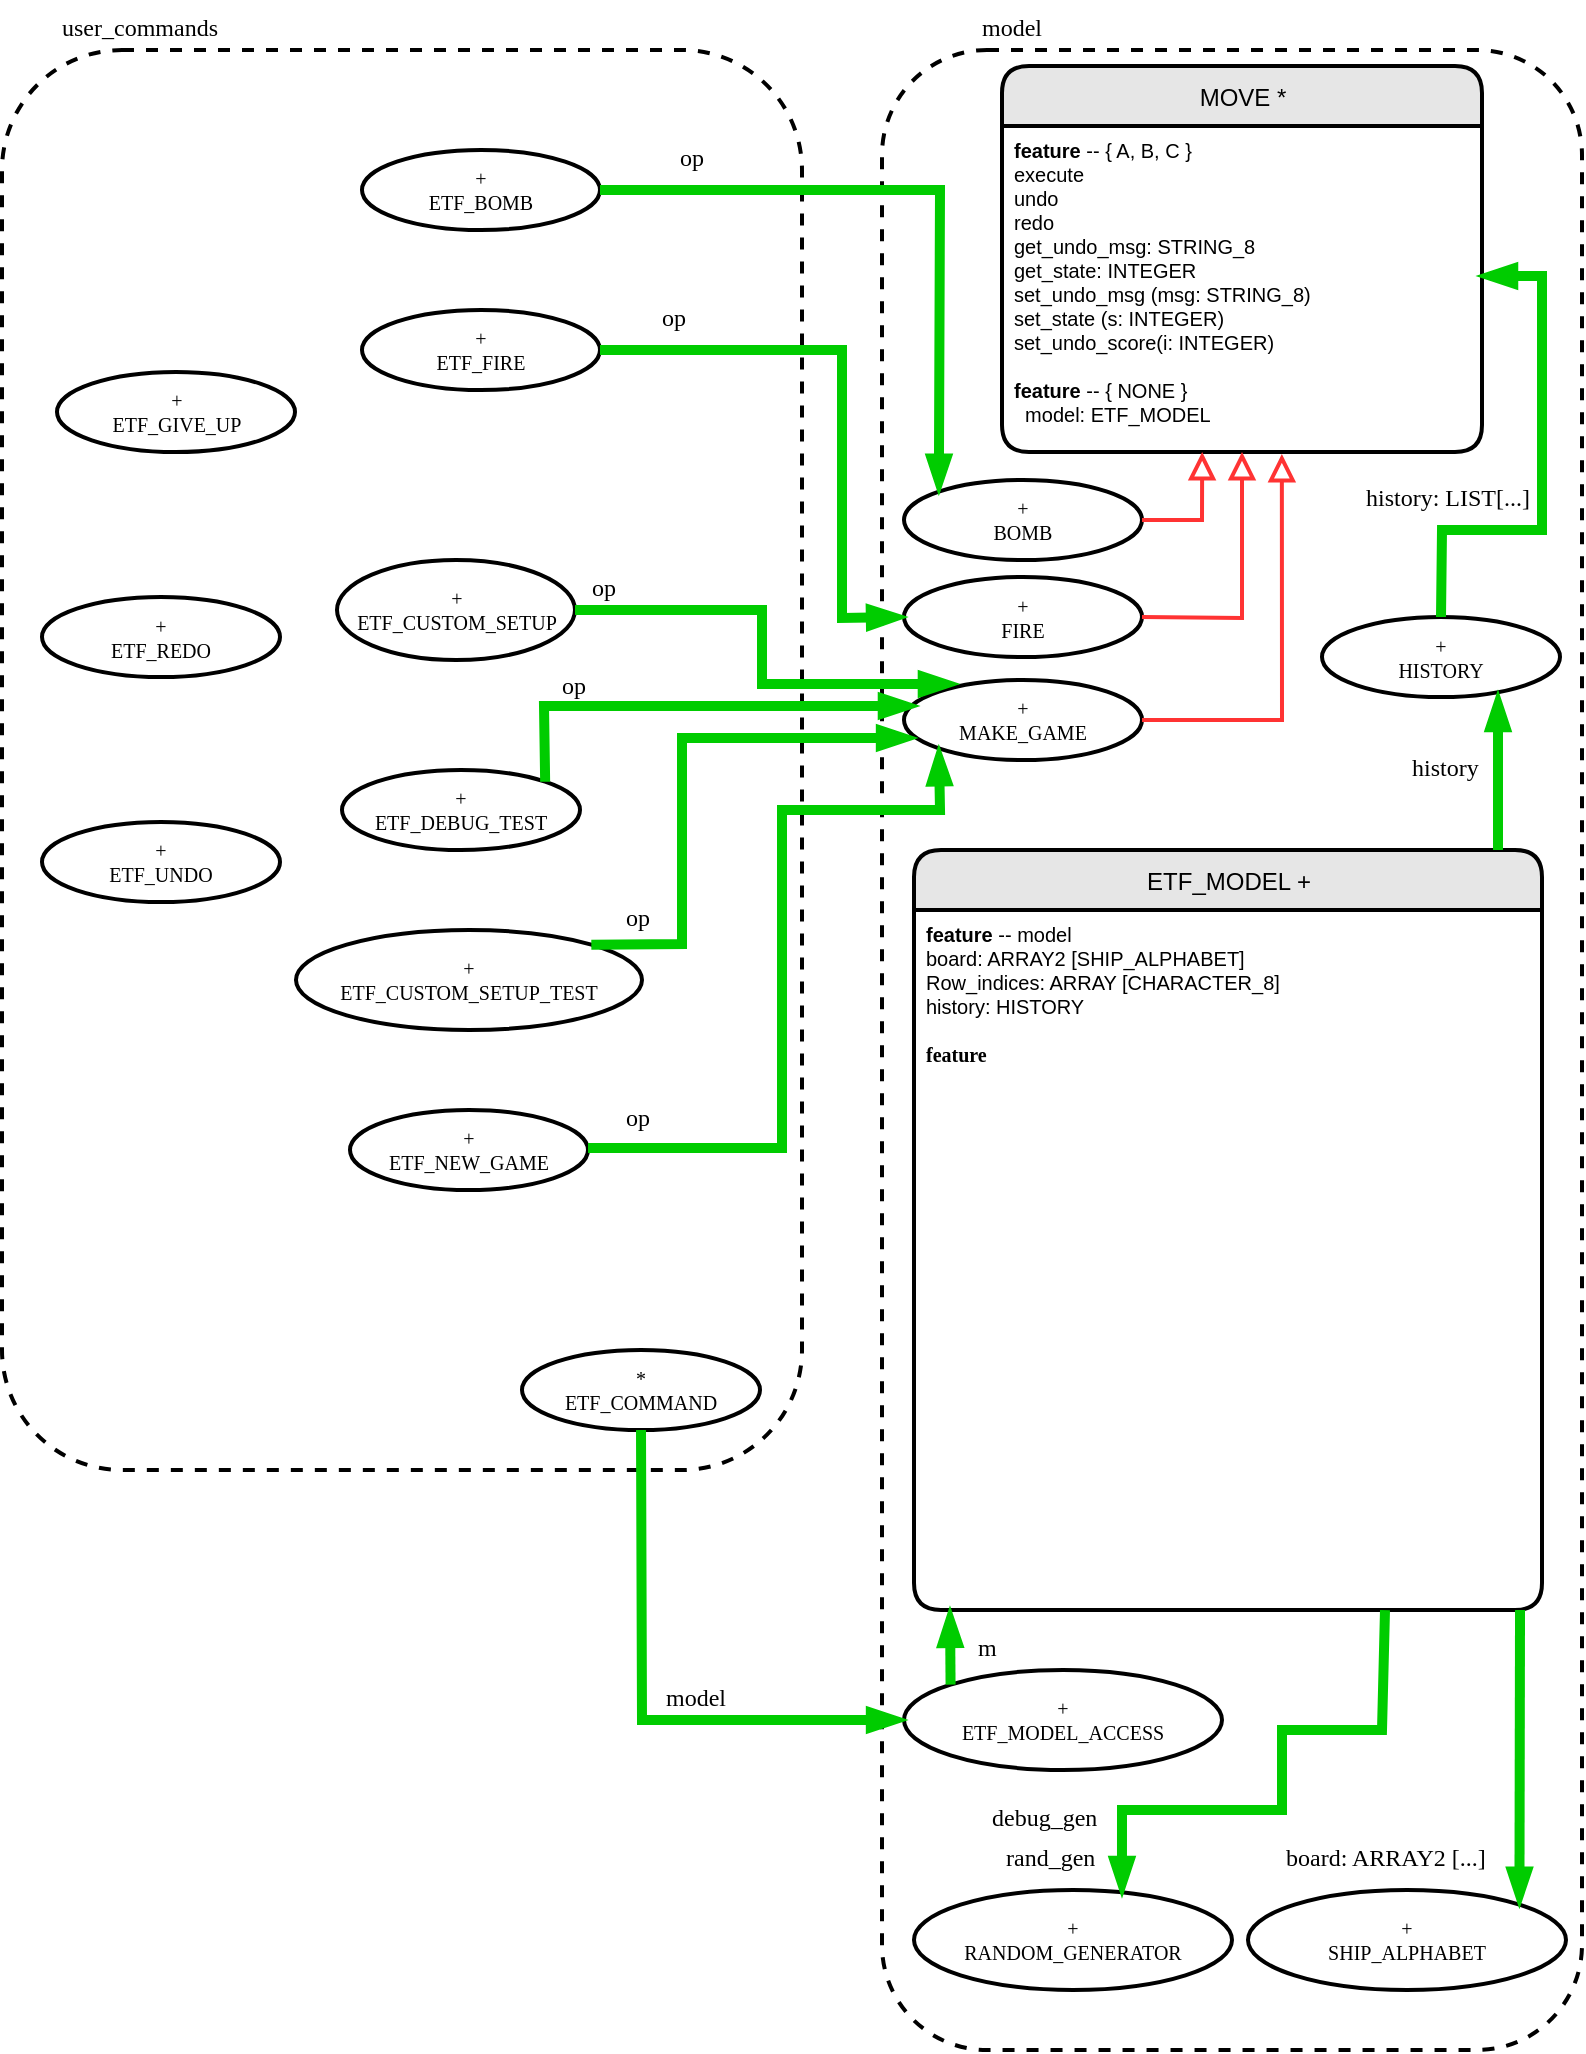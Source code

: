 <mxfile version="10.5.9" type="github"><diagram id="6uXXhefk-yt_2Jc5x2-N" name="Page-1"><mxGraphModel dx="1446" dy="764" grid="1" gridSize="10" guides="1" tooltips="1" connect="1" arrows="1" fold="1" page="1" pageScale="1" pageWidth="850" pageHeight="1100" math="0" shadow="0"><root><mxCell id="0"/><mxCell id="1" parent="0"/><mxCell id="cQ5i5-GwOaXhMSY-9ocU-2" value="" style="rounded=1;whiteSpace=wrap;html=1;fontSize=10;dashed=1;strokeWidth=2;" vertex="1" parent="1"><mxGeometry x="20" y="40" width="400" height="710" as="geometry"/></mxCell><mxCell id="cQ5i5-GwOaXhMSY-9ocU-3" value="&lt;font style=&quot;font-size: 12px&quot;&gt;user_commands&lt;/font&gt;" style="text;html=1;fontSize=10;fontFamily=Verdena;" vertex="1" parent="1"><mxGeometry x="47.667" y="15" width="70" height="25" as="geometry"/></mxCell><mxCell id="cQ5i5-GwOaXhMSY-9ocU-4" value="" style="rounded=1;whiteSpace=wrap;html=1;fontSize=10;dashed=1;strokeWidth=2;" vertex="1" parent="1"><mxGeometry x="460" y="40" width="350" height="1000" as="geometry"/></mxCell><mxCell id="cQ5i5-GwOaXhMSY-9ocU-5" value="&lt;font style=&quot;font-size: 12px&quot;&gt;model&lt;/font&gt;" style="text;html=1;fontSize=10;fontFamily=Verdena;" vertex="1" parent="1"><mxGeometry x="507.667" y="15" width="70" height="25" as="geometry"/></mxCell><mxCell id="cQ5i5-GwOaXhMSY-9ocU-6" value="*&lt;br&gt;ETF_COMMAND&lt;br&gt;" style="ellipse;whiteSpace=wrap;html=1;rounded=1;fontSize=10;fontFamily=Verdena;strokeWidth=2;" vertex="1" parent="1"><mxGeometry x="280" y="690" width="119" height="40" as="geometry"/></mxCell><mxCell id="cQ5i5-GwOaXhMSY-9ocU-7" value="+&lt;br&gt;ETF_BOMB" style="ellipse;whiteSpace=wrap;html=1;rounded=1;fontSize=10;fontFamily=Verdena;strokeWidth=2;" vertex="1" parent="1"><mxGeometry x="200" y="90" width="119" height="40" as="geometry"/></mxCell><mxCell id="cQ5i5-GwOaXhMSY-9ocU-8" value="+&lt;br&gt;ETF_CUSTOM_SETUP" style="ellipse;whiteSpace=wrap;html=1;rounded=1;fontSize=10;fontFamily=Verdena;strokeWidth=2;" vertex="1" parent="1"><mxGeometry x="187.5" y="295" width="119" height="50" as="geometry"/></mxCell><mxCell id="cQ5i5-GwOaXhMSY-9ocU-9" value="+&lt;br&gt;ETF_CUSTOM_SETUP_TEST" style="ellipse;whiteSpace=wrap;html=1;rounded=1;fontSize=10;fontFamily=Verdena;strokeWidth=2;" vertex="1" parent="1"><mxGeometry x="167" y="480" width="173" height="50" as="geometry"/></mxCell><mxCell id="cQ5i5-GwOaXhMSY-9ocU-10" value="+&lt;br&gt;ETF_DEBUG_TEST" style="ellipse;whiteSpace=wrap;html=1;rounded=1;fontSize=10;fontFamily=Verdena;strokeWidth=2;" vertex="1" parent="1"><mxGeometry x="190" y="400" width="119" height="40" as="geometry"/></mxCell><mxCell id="cQ5i5-GwOaXhMSY-9ocU-13" value="+&lt;br&gt;ETF_FIRE" style="ellipse;whiteSpace=wrap;html=1;rounded=1;fontSize=10;fontFamily=Verdena;strokeWidth=2;" vertex="1" parent="1"><mxGeometry x="200" y="170" width="119" height="40" as="geometry"/></mxCell><mxCell id="cQ5i5-GwOaXhMSY-9ocU-14" value="+&lt;br&gt;ETF_GIVE_UP" style="ellipse;whiteSpace=wrap;html=1;rounded=1;fontSize=10;fontFamily=Verdena;strokeWidth=2;" vertex="1" parent="1"><mxGeometry x="47.5" y="201" width="119" height="40" as="geometry"/></mxCell><mxCell id="cQ5i5-GwOaXhMSY-9ocU-15" value="+&lt;br&gt;ETF_NEW_GAME" style="ellipse;whiteSpace=wrap;html=1;rounded=1;fontSize=10;fontFamily=Verdena;strokeWidth=2;" vertex="1" parent="1"><mxGeometry x="194" y="570" width="119" height="40" as="geometry"/></mxCell><mxCell id="cQ5i5-GwOaXhMSY-9ocU-16" value="+&lt;br&gt;ETF_REDO" style="ellipse;whiteSpace=wrap;html=1;rounded=1;fontSize=10;fontFamily=Verdena;strokeWidth=2;" vertex="1" parent="1"><mxGeometry x="40" y="313.5" width="119" height="40" as="geometry"/></mxCell><mxCell id="cQ5i5-GwOaXhMSY-9ocU-17" value="+&lt;br&gt;ETF_UNDO" style="ellipse;whiteSpace=wrap;html=1;rounded=1;fontSize=10;fontFamily=Verdena;strokeWidth=2;" vertex="1" parent="1"><mxGeometry x="40" y="426" width="119" height="40" as="geometry"/></mxCell><mxCell id="cQ5i5-GwOaXhMSY-9ocU-19" value="+&lt;br&gt;BOMB&lt;br&gt;" style="ellipse;whiteSpace=wrap;html=1;rounded=1;fontSize=10;fontFamily=Verdena;strokeWidth=2;" vertex="1" parent="1"><mxGeometry x="471" y="255" width="119" height="40" as="geometry"/></mxCell><mxCell id="cQ5i5-GwOaXhMSY-9ocU-20" value="+&lt;br&gt;FIRE&lt;br&gt;" style="ellipse;whiteSpace=wrap;html=1;rounded=1;fontSize=10;fontFamily=Verdena;strokeWidth=2;" vertex="1" parent="1"><mxGeometry x="471" y="303.5" width="119" height="40" as="geometry"/></mxCell><mxCell id="cQ5i5-GwOaXhMSY-9ocU-21" value="+&lt;br&gt;MAKE_GAME&lt;br&gt;" style="ellipse;whiteSpace=wrap;html=1;rounded=1;fontSize=10;fontFamily=Verdena;strokeWidth=2;" vertex="1" parent="1"><mxGeometry x="471" y="355" width="119" height="40" as="geometry"/></mxCell><mxCell id="cQ5i5-GwOaXhMSY-9ocU-22" value="+&lt;br&gt;RANDOM_GENERATOR&lt;br&gt;" style="ellipse;whiteSpace=wrap;html=1;rounded=1;fontSize=10;fontFamily=Verdena;strokeWidth=2;" vertex="1" parent="1"><mxGeometry x="476" y="960" width="159" height="50" as="geometry"/></mxCell><mxCell id="cQ5i5-GwOaXhMSY-9ocU-23" value="+&lt;br&gt;HISTORY&lt;br&gt;" style="ellipse;whiteSpace=wrap;html=1;rounded=1;fontSize=10;fontFamily=Verdena;strokeWidth=2;" vertex="1" parent="1"><mxGeometry x="680" y="323.5" width="119" height="40" as="geometry"/></mxCell><mxCell id="cQ5i5-GwOaXhMSY-9ocU-26" value="+&lt;br&gt;SHIP_ALPHABET&lt;br&gt;" style="ellipse;whiteSpace=wrap;html=1;rounded=1;fontSize=10;fontFamily=Verdena;strokeWidth=2;" vertex="1" parent="1"><mxGeometry x="643" y="960" width="159" height="50" as="geometry"/></mxCell><mxCell id="cQ5i5-GwOaXhMSY-9ocU-27" value="+&lt;br&gt;ETF_MODEL_ACCESS&lt;br&gt;" style="ellipse;whiteSpace=wrap;html=1;rounded=1;fontSize=10;fontFamily=Verdena;strokeWidth=2;" vertex="1" parent="1"><mxGeometry x="471" y="850" width="159" height="50" as="geometry"/></mxCell><mxCell id="cQ5i5-GwOaXhMSY-9ocU-28" value="&lt;font style=&quot;font-size: 12px&quot; face=&quot;Helvetica&quot;&gt;MOVE *&lt;/font&gt;" style="swimlane;html=1;childLayout=stackLayout;horizontal=1;startSize=30;horizontalStack=0;fillColor=#E6E6E6;fontColor=#000000;rounded=1;fontSize=17;fontStyle=0;strokeWidth=2;resizeParent=0;resizeLast=1;shadow=0;dashed=0;align=center;fontFamily=Verdena;" vertex="1" parent="1"><mxGeometry x="520" y="48" width="240" height="193" as="geometry"/></mxCell><mxCell id="cQ5i5-GwOaXhMSY-9ocU-29" value="&lt;font face=&quot;Helvetica&quot;&gt;&lt;b&gt;feature&lt;/b&gt; -- { A, B, C }&lt;br&gt;execute&lt;br&gt;undo&lt;br&gt;redo&lt;br&gt;get_undo_msg: STRING_8&lt;br&gt;get_state: INTEGER&lt;br&gt;set_undo_msg (msg: STRING_8)&lt;br&gt;set_state (s: INTEGER)&lt;br&gt;set_undo_score(i: INTEGER)&lt;br&gt;&lt;b&gt;&lt;br&gt;feature&lt;/b&gt; -- { NONE }&lt;br&gt;&amp;nbsp; model: ETF_MODEL&lt;br&gt;&lt;br&gt;&lt;br&gt;&lt;/font&gt;" style="whiteSpace=wrap;html=1;align=left;strokeColor=none;fillColor=none;spacingLeft=4;fontSize=10;verticalAlign=top;resizable=0;rotatable=0;part=1;fontFamily=Verdena;" vertex="1" parent="cQ5i5-GwOaXhMSY-9ocU-28"><mxGeometry y="30" width="240" height="163" as="geometry"/></mxCell><mxCell id="cQ5i5-GwOaXhMSY-9ocU-30" value="" style="endArrow=blockThin;html=1;strokeColor=#00CC00;strokeWidth=5;endFill=1;exitX=0.5;exitY=0;exitDx=0;exitDy=0;rounded=0;entryX=0.996;entryY=0.46;entryDx=0;entryDy=0;entryPerimeter=0;" edge="1" parent="1" source="cQ5i5-GwOaXhMSY-9ocU-23" target="cQ5i5-GwOaXhMSY-9ocU-29"><mxGeometry width="50" height="50" relative="1" as="geometry"><mxPoint x="650" y="310" as="sourcePoint"/><mxPoint x="770" y="160" as="targetPoint"/><Array as="points"><mxPoint x="740" y="280"/><mxPoint x="790" y="280"/><mxPoint x="790" y="153"/></Array></mxGeometry></mxCell><mxCell id="cQ5i5-GwOaXhMSY-9ocU-31" value="&lt;font style=&quot;font-size: 12px&quot;&gt;history: LIST[...]&lt;/font&gt;" style="text;html=1;fontSize=10;fontFamily=Verdena;" vertex="1" parent="1"><mxGeometry x="700" y="250" width="80" height="20" as="geometry"/></mxCell><mxCell id="cQ5i5-GwOaXhMSY-9ocU-37" value="" style="endArrow=block;html=1;strokeColor=#FF3333;strokeWidth=2;endFill=0;endSize=9;exitX=1;exitY=0.5;exitDx=0;exitDy=0;entryX=0.417;entryY=1;entryDx=0;entryDy=0;entryPerimeter=0;rounded=0;" edge="1" parent="1" source="cQ5i5-GwOaXhMSY-9ocU-19" target="cQ5i5-GwOaXhMSY-9ocU-29"><mxGeometry width="50" height="50" relative="1" as="geometry"><mxPoint x="629.5" y="310" as="sourcePoint"/><mxPoint x="622" y="240" as="targetPoint"/><Array as="points"><mxPoint x="620" y="275"/></Array></mxGeometry></mxCell><mxCell id="cQ5i5-GwOaXhMSY-9ocU-38" value="" style="endArrow=block;html=1;strokeColor=#FF3333;strokeWidth=2;endFill=0;endSize=9;exitX=1;exitY=0.5;exitDx=0;exitDy=0;entryX=0.5;entryY=1;entryDx=0;entryDy=0;rounded=0;" edge="1" parent="1" source="cQ5i5-GwOaXhMSY-9ocU-20" target="cQ5i5-GwOaXhMSY-9ocU-29"><mxGeometry width="50" height="50" relative="1" as="geometry"><mxPoint x="600" y="285" as="sourcePoint"/><mxPoint x="630" y="251" as="targetPoint"/><Array as="points"><mxPoint x="640" y="324"/></Array></mxGeometry></mxCell><mxCell id="cQ5i5-GwOaXhMSY-9ocU-39" value="" style="endArrow=block;html=1;strokeColor=#FF3333;strokeWidth=2;endFill=0;endSize=9;exitX=1;exitY=0.5;exitDx=0;exitDy=0;entryX=0.583;entryY=1.006;entryDx=0;entryDy=0;rounded=0;entryPerimeter=0;" edge="1" parent="1" source="cQ5i5-GwOaXhMSY-9ocU-21" target="cQ5i5-GwOaXhMSY-9ocU-29"><mxGeometry width="50" height="50" relative="1" as="geometry"><mxPoint x="600" y="334" as="sourcePoint"/><mxPoint x="650" y="251" as="targetPoint"/><Array as="points"><mxPoint x="660" y="375"/></Array></mxGeometry></mxCell><mxCell id="cQ5i5-GwOaXhMSY-9ocU-40" value="&lt;font style=&quot;font-size: 12px&quot; face=&quot;Helvetica&quot;&gt;ETF_MODEL +&lt;/font&gt;" style="swimlane;html=1;childLayout=stackLayout;horizontal=1;startSize=30;horizontalStack=0;fillColor=#E6E6E6;fontColor=#000000;rounded=1;fontSize=17;fontStyle=0;strokeWidth=2;resizeParent=0;resizeLast=1;shadow=0;dashed=0;align=center;fontFamily=Verdena;" vertex="1" parent="1"><mxGeometry x="476" y="440" width="314" height="380" as="geometry"/></mxCell><mxCell id="cQ5i5-GwOaXhMSY-9ocU-41" value="&lt;font face=&quot;Helvetica&quot;&gt;&lt;b&gt;feature&lt;/b&gt; -- model&lt;br&gt;board: ARRAY2 [SHIP_ALPHABET]&lt;br&gt;Row_indices: ARRAY [CHARACTER_8]&lt;br&gt;history: HISTORY&lt;br&gt;&lt;br&gt;&lt;/font&gt;&lt;b&gt;feature&amp;nbsp;&lt;br&gt;&lt;/b&gt;&lt;font face=&quot;Helvetica&quot;&gt;&lt;br&gt;&lt;/font&gt;" style="whiteSpace=wrap;html=1;align=left;strokeColor=none;fillColor=none;spacingLeft=4;fontSize=10;verticalAlign=top;resizable=0;rotatable=0;part=1;fontFamily=Verdena;" vertex="1" parent="cQ5i5-GwOaXhMSY-9ocU-40"><mxGeometry y="30" width="314" height="350" as="geometry"/></mxCell><mxCell id="cQ5i5-GwOaXhMSY-9ocU-42" value="" style="endArrow=blockThin;html=1;strokeColor=#00CC00;strokeWidth=5;endFill=1;exitX=0.93;exitY=0;exitDx=0;exitDy=0;exitPerimeter=0;" edge="1" parent="1" source="cQ5i5-GwOaXhMSY-9ocU-40"><mxGeometry width="50" height="50" relative="1" as="geometry"><mxPoint x="768" y="420" as="sourcePoint"/><mxPoint x="768" y="362" as="targetPoint"/></mxGeometry></mxCell><mxCell id="cQ5i5-GwOaXhMSY-9ocU-43" value="&lt;font style=&quot;font-size: 12px&quot;&gt;history&lt;/font&gt;" style="text;html=1;fontSize=10;fontFamily=Verdena;" vertex="1" parent="1"><mxGeometry x="722.5" y="385" width="34" height="20" as="geometry"/></mxCell><mxCell id="cQ5i5-GwOaXhMSY-9ocU-44" value="" style="endArrow=blockThin;html=1;strokeColor=#00CC00;strokeWidth=5;endFill=1;exitX=0;exitY=0;exitDx=0;exitDy=0;" edge="1" parent="1" source="cQ5i5-GwOaXhMSY-9ocU-27"><mxGeometry width="50" height="50" relative="1" as="geometry"><mxPoint x="640" y="849.5" as="sourcePoint"/><mxPoint x="494" y="820" as="targetPoint"/></mxGeometry></mxCell><mxCell id="cQ5i5-GwOaXhMSY-9ocU-45" value="&lt;font style=&quot;font-size: 12px&quot;&gt;m&lt;/font&gt;" style="text;html=1;fontSize=10;fontFamily=Verdena;" vertex="1" parent="1"><mxGeometry x="506" y="825" width="84" height="20" as="geometry"/></mxCell><mxCell id="cQ5i5-GwOaXhMSY-9ocU-48" value="" style="endArrow=blockThin;html=1;strokeColor=#00CC00;strokeWidth=5;endFill=1;entryX=1;entryY=0;entryDx=0;entryDy=0;exitX=0.965;exitY=1;exitDx=0;exitDy=0;exitPerimeter=0;" edge="1" parent="1" source="cQ5i5-GwOaXhMSY-9ocU-41" target="cQ5i5-GwOaXhMSY-9ocU-26"><mxGeometry width="50" height="50" relative="1" as="geometry"><mxPoint x="400" y="1085" as="sourcePoint"/><mxPoint x="540" y="1085" as="targetPoint"/></mxGeometry></mxCell><mxCell id="cQ5i5-GwOaXhMSY-9ocU-49" value="&lt;font style=&quot;font-size: 12px&quot;&gt;board: ARRAY2 [...]&lt;/font&gt;" style="text;html=1;fontSize=10;fontFamily=Verdena;" vertex="1" parent="1"><mxGeometry x="660" y="930" width="114" height="20" as="geometry"/></mxCell><mxCell id="cQ5i5-GwOaXhMSY-9ocU-50" value="" style="endArrow=blockThin;html=1;strokeColor=#00CC00;strokeWidth=5;endFill=1;exitX=0.75;exitY=1;exitDx=0;exitDy=0;entryX=0.654;entryY=0.04;entryDx=0;entryDy=0;entryPerimeter=0;rounded=0;" edge="1" parent="1" source="cQ5i5-GwOaXhMSY-9ocU-41" target="cQ5i5-GwOaXhMSY-9ocU-22"><mxGeometry width="50" height="50" relative="1" as="geometry"><mxPoint x="600" y="1070" as="sourcePoint"/><mxPoint x="540" y="1085" as="targetPoint"/><Array as="points"><mxPoint x="710" y="880"/><mxPoint x="660" y="880"/><mxPoint x="660" y="920"/><mxPoint x="580" y="920"/></Array></mxGeometry></mxCell><mxCell id="cQ5i5-GwOaXhMSY-9ocU-51" value="&lt;font style=&quot;font-size: 12px&quot;&gt;debug_gen&lt;/font&gt;" style="text;html=1;fontSize=10;fontFamily=Verdena;" vertex="1" parent="1"><mxGeometry x="512.5" y="910" width="60" height="20" as="geometry"/></mxCell><mxCell id="cQ5i5-GwOaXhMSY-9ocU-52" value="&lt;font style=&quot;font-size: 12px&quot;&gt;rand_gen&lt;/font&gt;" style="text;html=1;fontSize=10;fontFamily=Verdena;" vertex="1" parent="1"><mxGeometry x="520" y="930" width="44" height="20" as="geometry"/></mxCell><mxCell id="cQ5i5-GwOaXhMSY-9ocU-53" value="" style="endArrow=blockThin;html=1;strokeColor=#00CC00;strokeWidth=5;endFill=1;entryX=0;entryY=0.5;entryDx=0;entryDy=0;exitX=0.5;exitY=1;exitDx=0;exitDy=0;rounded=0;" edge="1" parent="1" source="cQ5i5-GwOaXhMSY-9ocU-6" target="cQ5i5-GwOaXhMSY-9ocU-27"><mxGeometry width="50" height="50" relative="1" as="geometry"><mxPoint x="60" y="1085" as="sourcePoint"/><mxPoint x="200" y="1085" as="targetPoint"/><Array as="points"><mxPoint x="340" y="875"/></Array></mxGeometry></mxCell><mxCell id="cQ5i5-GwOaXhMSY-9ocU-54" value="&lt;font style=&quot;font-size: 12px&quot;&gt;model&lt;/font&gt;" style="text;html=1;fontSize=10;fontFamily=Verdena;" vertex="1" parent="1"><mxGeometry x="350" y="850" width="84" height="20" as="geometry"/></mxCell><mxCell id="cQ5i5-GwOaXhMSY-9ocU-55" value="" style="endArrow=blockThin;html=1;strokeColor=#00CC00;strokeWidth=5;endFill=1;exitX=1;exitY=0.5;exitDx=0;exitDy=0;entryX=0.218;entryY=0.05;entryDx=0;entryDy=0;entryPerimeter=0;rounded=0;" edge="1" parent="1" source="cQ5i5-GwOaXhMSY-9ocU-8" target="cQ5i5-GwOaXhMSY-9ocU-21"><mxGeometry width="50" height="50" relative="1" as="geometry"><mxPoint x="-150" y="445" as="sourcePoint"/><mxPoint x="-10" y="445" as="targetPoint"/><Array as="points"><mxPoint x="400" y="320"/><mxPoint x="400" y="357"/></Array></mxGeometry></mxCell><mxCell id="cQ5i5-GwOaXhMSY-9ocU-57" value="" style="endArrow=blockThin;html=1;strokeColor=#00CC00;strokeWidth=5;endFill=1;exitX=1;exitY=0;exitDx=0;exitDy=0;entryX=0.05;entryY=0.325;entryDx=0;entryDy=0;entryPerimeter=0;rounded=0;" edge="1" parent="1" source="cQ5i5-GwOaXhMSY-9ocU-10" target="cQ5i5-GwOaXhMSY-9ocU-21"><mxGeometry width="50" height="50" relative="1" as="geometry"><mxPoint x="-140" y="495" as="sourcePoint"/><mxPoint y="495" as="targetPoint"/><Array as="points"><mxPoint x="291" y="368"/></Array></mxGeometry></mxCell><mxCell id="cQ5i5-GwOaXhMSY-9ocU-59" value="" style="endArrow=blockThin;html=1;strokeColor=#00CC00;strokeWidth=5;endFill=1;exitX=1;exitY=0.5;exitDx=0;exitDy=0;entryX=0;entryY=0.5;entryDx=0;entryDy=0;rounded=0;" edge="1" parent="1" source="cQ5i5-GwOaXhMSY-9ocU-13" target="cQ5i5-GwOaXhMSY-9ocU-20"><mxGeometry width="50" height="50" relative="1" as="geometry"><mxPoint x="-140" y="374" as="sourcePoint"/><mxPoint y="374" as="targetPoint"/><Array as="points"><mxPoint x="440" y="190"/><mxPoint x="440" y="324"/></Array></mxGeometry></mxCell><mxCell id="cQ5i5-GwOaXhMSY-9ocU-60" value="&lt;font style=&quot;font-size: 12px&quot;&gt;op&lt;/font&gt;" style="text;html=1;fontSize=10;fontFamily=Verdena;" vertex="1" parent="1"><mxGeometry x="347.5" y="160" width="84" height="20" as="geometry"/></mxCell><mxCell id="cQ5i5-GwOaXhMSY-9ocU-63" value="" style="endArrow=blockThin;html=1;strokeColor=#00CC00;strokeWidth=5;endFill=1;entryX=0.042;entryY=0.725;entryDx=0;entryDy=0;entryPerimeter=0;exitX=1;exitY=0;exitDx=0;exitDy=0;rounded=0;" edge="1" parent="1" source="cQ5i5-GwOaXhMSY-9ocU-9" target="cQ5i5-GwOaXhMSY-9ocU-21"><mxGeometry width="50" height="50" relative="1" as="geometry"><mxPoint x="287" y="469.5" as="sourcePoint"/><mxPoint x="427" y="469.5" as="targetPoint"/><Array as="points"><mxPoint x="360" y="487"/><mxPoint x="360" y="384"/><mxPoint x="400" y="384"/></Array></mxGeometry></mxCell><mxCell id="cQ5i5-GwOaXhMSY-9ocU-65" value="" style="endArrow=blockThin;html=1;strokeColor=#00CC00;strokeWidth=5;endFill=1;entryX=0;entryY=1;entryDx=0;entryDy=0;rounded=0;" edge="1" parent="1" target="cQ5i5-GwOaXhMSY-9ocU-21"><mxGeometry width="50" height="50" relative="1" as="geometry"><mxPoint x="313" y="589" as="sourcePoint"/><mxPoint x="453" y="589" as="targetPoint"/><Array as="points"><mxPoint x="410" y="589"/><mxPoint x="410" y="420"/><mxPoint x="489" y="420"/></Array></mxGeometry></mxCell><mxCell id="cQ5i5-GwOaXhMSY-9ocU-67" value="" style="endArrow=blockThin;html=1;strokeColor=#00CC00;strokeWidth=5;endFill=1;exitX=1;exitY=0.5;exitDx=0;exitDy=0;entryX=0;entryY=0;entryDx=0;entryDy=0;rounded=0;" edge="1" parent="1" source="cQ5i5-GwOaXhMSY-9ocU-7" target="cQ5i5-GwOaXhMSY-9ocU-19"><mxGeometry width="50" height="50" relative="1" as="geometry"><mxPoint x="333.5" y="115" as="sourcePoint"/><mxPoint x="473.5" y="115" as="targetPoint"/><Array as="points"><mxPoint x="489" y="110"/></Array></mxGeometry></mxCell><mxCell id="cQ5i5-GwOaXhMSY-9ocU-68" value="&lt;font style=&quot;font-size: 12px&quot;&gt;op&lt;/font&gt;" style="text;html=1;fontSize=10;fontFamily=Verdena;" vertex="1" parent="1"><mxGeometry x="357" y="80" width="84" height="20" as="geometry"/></mxCell><mxCell id="cQ5i5-GwOaXhMSY-9ocU-69" value="&lt;font style=&quot;font-size: 12px&quot;&gt;op&lt;/font&gt;" style="text;html=1;fontSize=10;fontFamily=Verdena;" vertex="1" parent="1"><mxGeometry x="313" y="295" width="84" height="20" as="geometry"/></mxCell><mxCell id="cQ5i5-GwOaXhMSY-9ocU-70" value="&lt;font style=&quot;font-size: 12px&quot;&gt;op&lt;/font&gt;" style="text;html=1;fontSize=10;fontFamily=Verdena;" vertex="1" parent="1"><mxGeometry x="298" y="343.5" width="84" height="20" as="geometry"/></mxCell><mxCell id="cQ5i5-GwOaXhMSY-9ocU-71" value="&lt;font style=&quot;font-size: 12px&quot;&gt;op&lt;/font&gt;" style="text;html=1;fontSize=10;fontFamily=Verdena;" vertex="1" parent="1"><mxGeometry x="330" y="460" width="84" height="20" as="geometry"/></mxCell><mxCell id="cQ5i5-GwOaXhMSY-9ocU-72" value="&lt;font style=&quot;font-size: 12px&quot;&gt;op&lt;/font&gt;" style="text;html=1;fontSize=10;fontFamily=Verdena;" vertex="1" parent="1"><mxGeometry x="330" y="560" width="84" height="20" as="geometry"/></mxCell></root></mxGraphModel></diagram></mxfile>